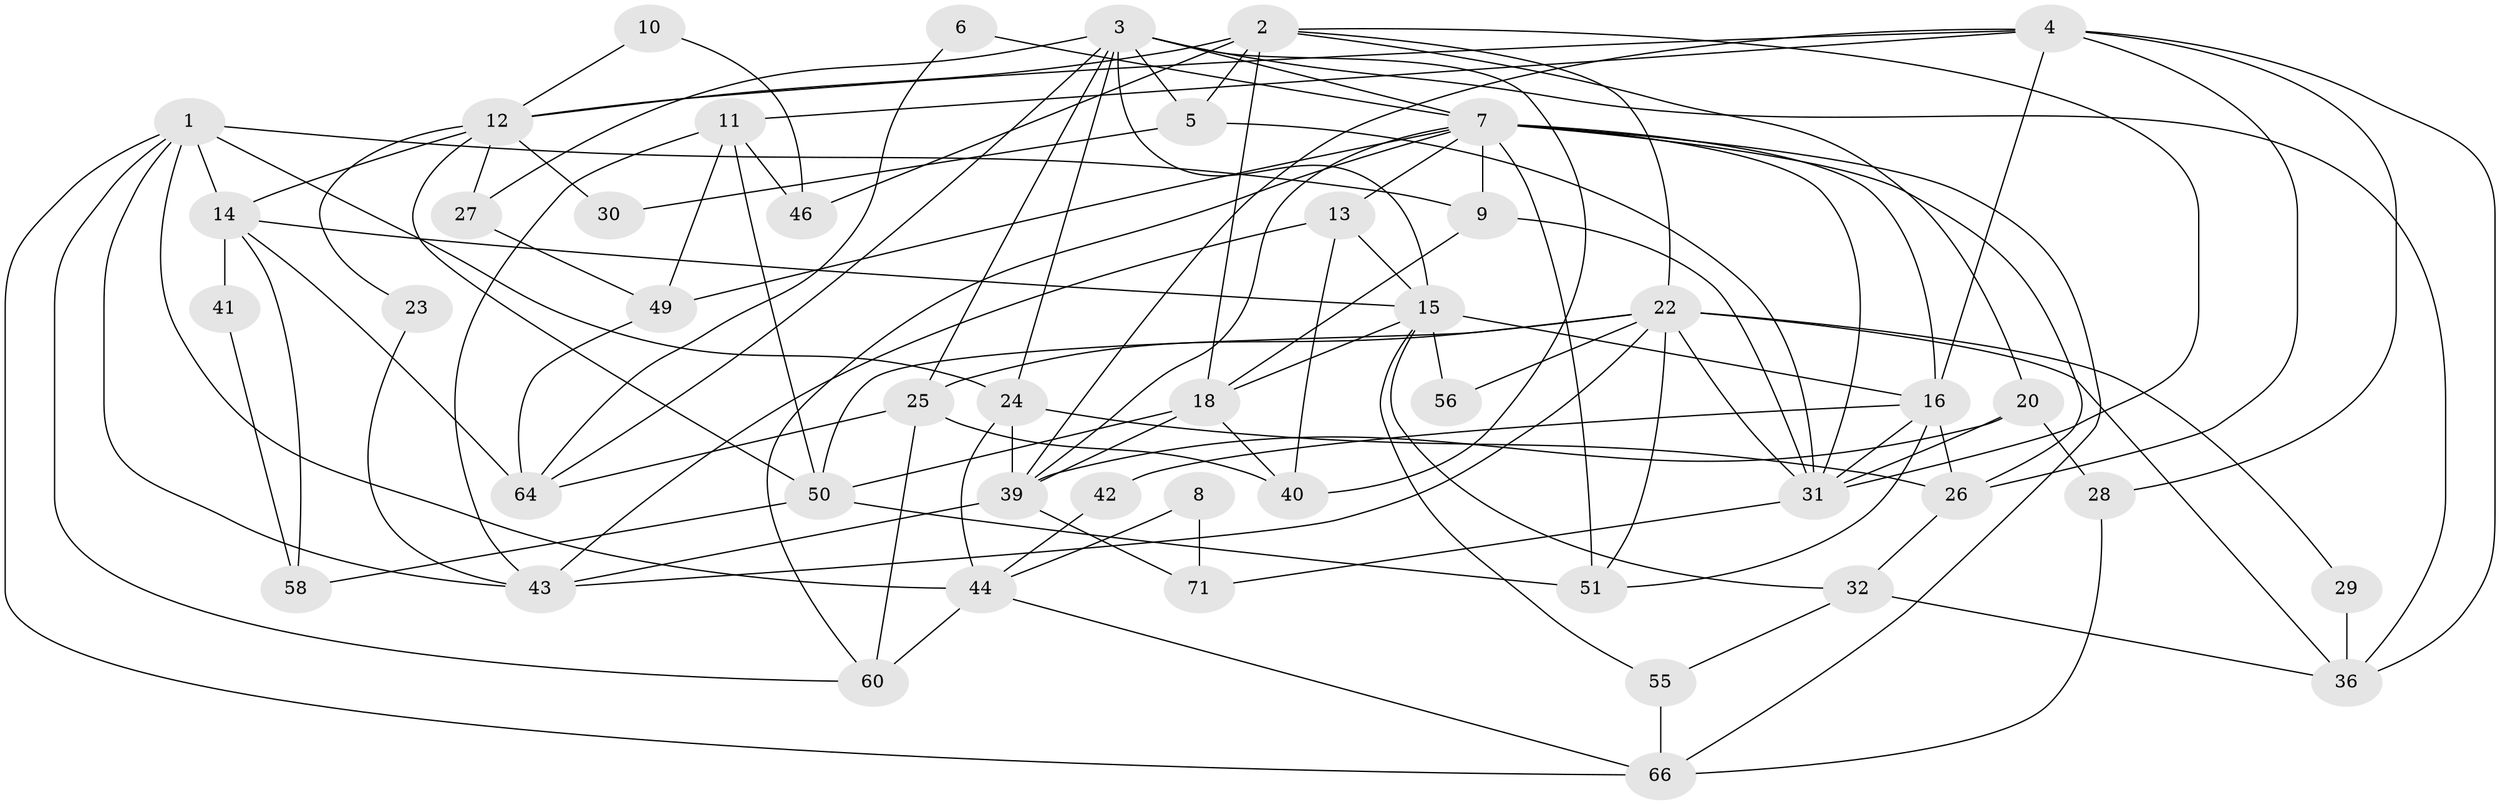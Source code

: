 // Generated by graph-tools (version 1.1) at 2025/24/03/03/25 07:24:01]
// undirected, 47 vertices, 113 edges
graph export_dot {
graph [start="1"]
  node [color=gray90,style=filled];
  1 [super="+62"];
  2 [super="+45"];
  3 [super="+21"];
  4 [super="+65"];
  5 [super="+54"];
  6;
  7 [super="+68"];
  8;
  9 [super="+35"];
  10;
  11 [super="+69"];
  12 [super="+48"];
  13 [super="+72"];
  14 [super="+70"];
  15 [super="+19"];
  16 [super="+17"];
  18 [super="+57"];
  20;
  22 [super="+67"];
  23;
  24;
  25 [super="+37"];
  26 [super="+34"];
  27 [super="+33"];
  28;
  29;
  30;
  31 [super="+38"];
  32 [super="+63"];
  36 [super="+47"];
  39 [super="+59"];
  40;
  41;
  42;
  43 [super="+61"];
  44 [super="+53"];
  46;
  49;
  50;
  51 [super="+52"];
  55;
  56;
  58;
  60;
  64;
  66;
  71;
  1 -- 60;
  1 -- 9;
  1 -- 14 [weight=2];
  1 -- 66;
  1 -- 43;
  1 -- 24;
  1 -- 44;
  2 -- 20;
  2 -- 46;
  2 -- 18;
  2 -- 12;
  2 -- 31;
  2 -- 5;
  2 -- 22;
  3 -- 64;
  3 -- 24;
  3 -- 5;
  3 -- 7;
  3 -- 40;
  3 -- 36;
  3 -- 25;
  3 -- 27;
  3 -- 15;
  4 -- 36;
  4 -- 12;
  4 -- 11;
  4 -- 16;
  4 -- 39;
  4 -- 26;
  4 -- 28;
  5 -- 30;
  5 -- 31;
  6 -- 64;
  6 -- 7;
  7 -- 26 [weight=2];
  7 -- 31;
  7 -- 49;
  7 -- 66;
  7 -- 9 [weight=2];
  7 -- 60;
  7 -- 13;
  7 -- 51;
  7 -- 16;
  7 -- 39;
  8 -- 71;
  8 -- 44;
  9 -- 18;
  9 -- 31;
  10 -- 46;
  10 -- 12;
  11 -- 49;
  11 -- 50;
  11 -- 43;
  11 -- 46;
  12 -- 50;
  12 -- 30;
  12 -- 23;
  12 -- 27;
  12 -- 14;
  13 -- 40;
  13 -- 43;
  13 -- 15;
  14 -- 58;
  14 -- 64 [weight=2];
  14 -- 41;
  14 -- 15;
  15 -- 16;
  15 -- 32;
  15 -- 55;
  15 -- 56;
  15 -- 18;
  16 -- 26;
  16 -- 51;
  16 -- 42;
  16 -- 31;
  18 -- 50;
  18 -- 40;
  18 -- 39;
  20 -- 28;
  20 -- 39;
  20 -- 31;
  22 -- 50;
  22 -- 29;
  22 -- 43;
  22 -- 56;
  22 -- 36;
  22 -- 51;
  22 -- 25;
  22 -- 31;
  23 -- 43;
  24 -- 26;
  24 -- 44;
  24 -- 39;
  25 -- 64;
  25 -- 40;
  25 -- 60;
  26 -- 32;
  27 -- 49;
  28 -- 66;
  29 -- 36;
  31 -- 71;
  32 -- 55;
  32 -- 36;
  39 -- 71;
  39 -- 43;
  41 -- 58;
  42 -- 44;
  44 -- 60;
  44 -- 66;
  49 -- 64;
  50 -- 58;
  50 -- 51;
  55 -- 66;
}
